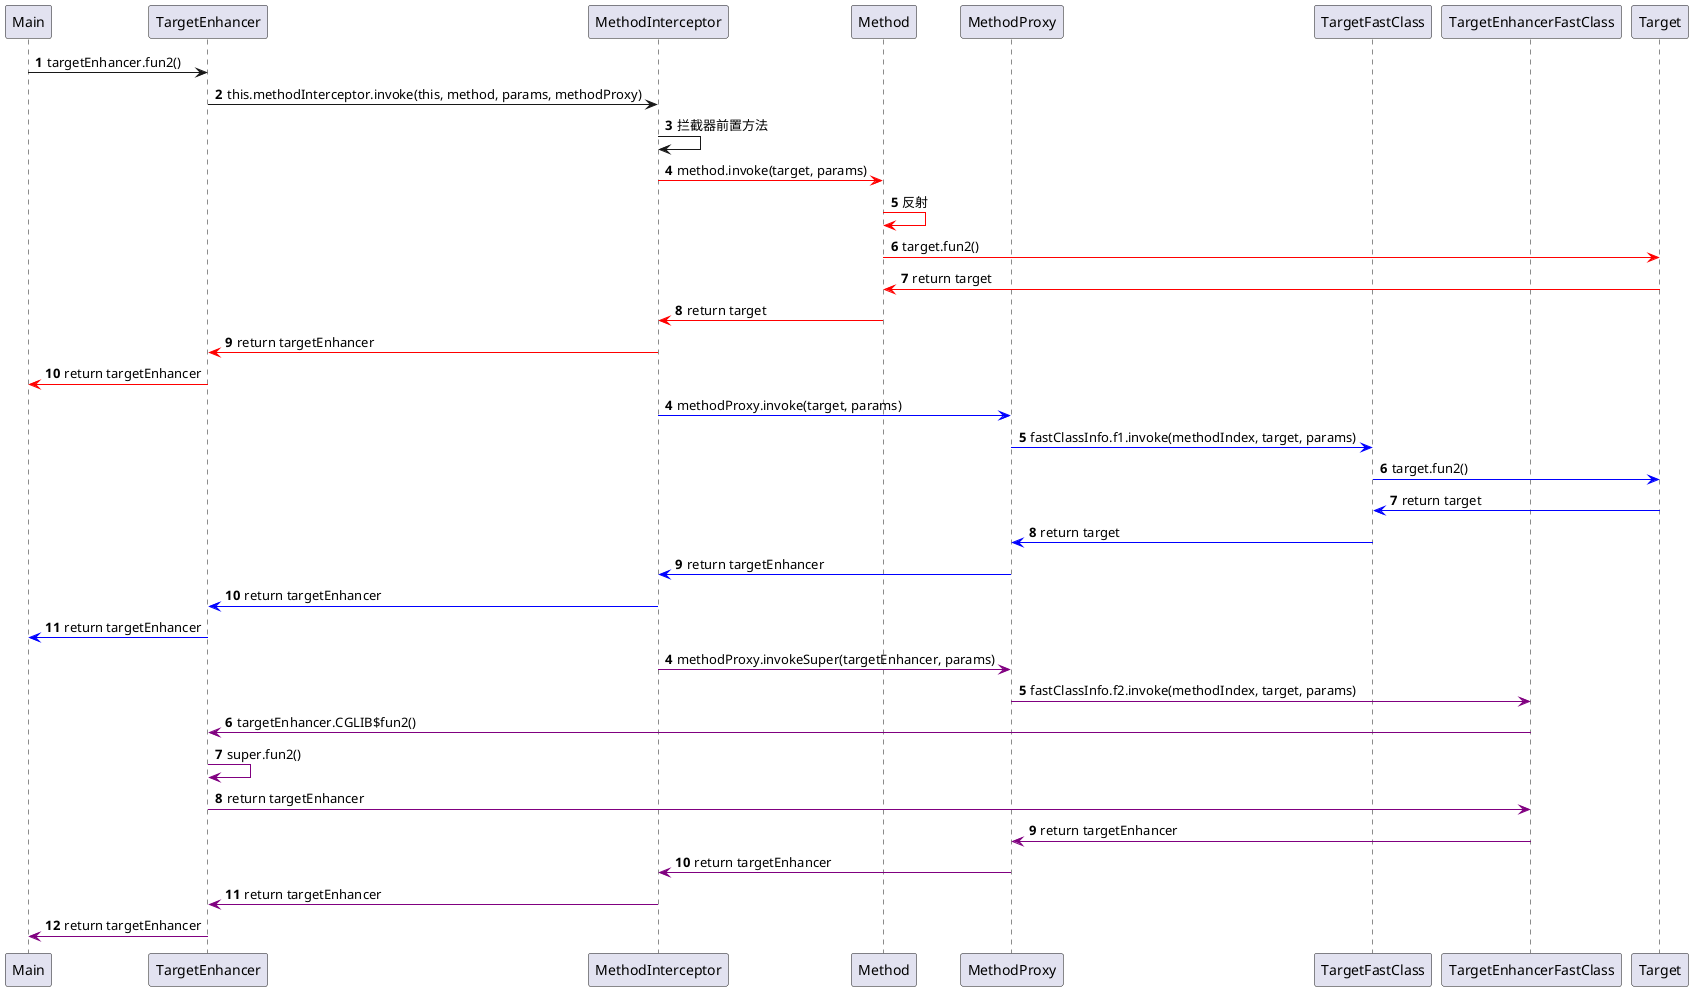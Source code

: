@startuml
'https://plantuml.com/sequence-diagram

participant Main
participant TargetEnhancer
participant MethodInterceptor
participant Method
participant MethodProxy
participant TargetFastClass
participant TargetEnhancerFastClass


autonumber

Main -> TargetEnhancer: targetEnhancer.fun2()
TargetEnhancer -> MethodInterceptor: this.methodInterceptor.invoke(this, method, params, methodProxy)
MethodInterceptor -> MethodInterceptor: 拦截器前置方法

autonumber 4
MethodInterceptor -[#red]> Method: method.invoke(target, params)
Method -[#red]> Method: 反射
Method -[#red]> Target: target.fun2()
Target -[#red]> Method: return target
Method -[#red]> MethodInterceptor: return target
MethodInterceptor -[#red]> TargetEnhancer: return targetEnhancer
TargetEnhancer -[#red]> Main: return targetEnhancer

autonumber 4
MethodInterceptor -[#blue]> MethodProxy: methodProxy.invoke(target, params)
MethodProxy -[#blue]> TargetFastClass: fastClassInfo.f1.invoke(methodIndex, target, params)
TargetFastClass -[#blue]> Target: target.fun2()
Target -[#blue]> TargetFastClass: return target
TargetFastClass -[#blue]> MethodProxy: return target
MethodProxy -[#blue]> MethodInterceptor: return targetEnhancer
MethodInterceptor -[#blue]> TargetEnhancer: return targetEnhancer
TargetEnhancer -[#blue]> Main: return targetEnhancer

autonumber 4
MethodInterceptor -[#purple]> MethodProxy: methodProxy.invokeSuper(targetEnhancer, params)
MethodProxy -[#purple]> TargetEnhancerFastClass: fastClassInfo.f2.invoke(methodIndex, target, params)
TargetEnhancerFastClass -[#purple]> TargetEnhancer: targetEnhancer.CGLIB$fun2()
TargetEnhancer -[#purple]> TargetEnhancer: super.fun2()
TargetEnhancer -[#purple]> TargetEnhancerFastClass: return targetEnhancer
TargetEnhancerFastClass -[#purple]> MethodProxy: return targetEnhancer
MethodProxy -[#purple]> MethodInterceptor: return targetEnhancer
MethodInterceptor -[#purple]> TargetEnhancer: return targetEnhancer
TargetEnhancer -[#purple]> Main: return targetEnhancer

@enduml
